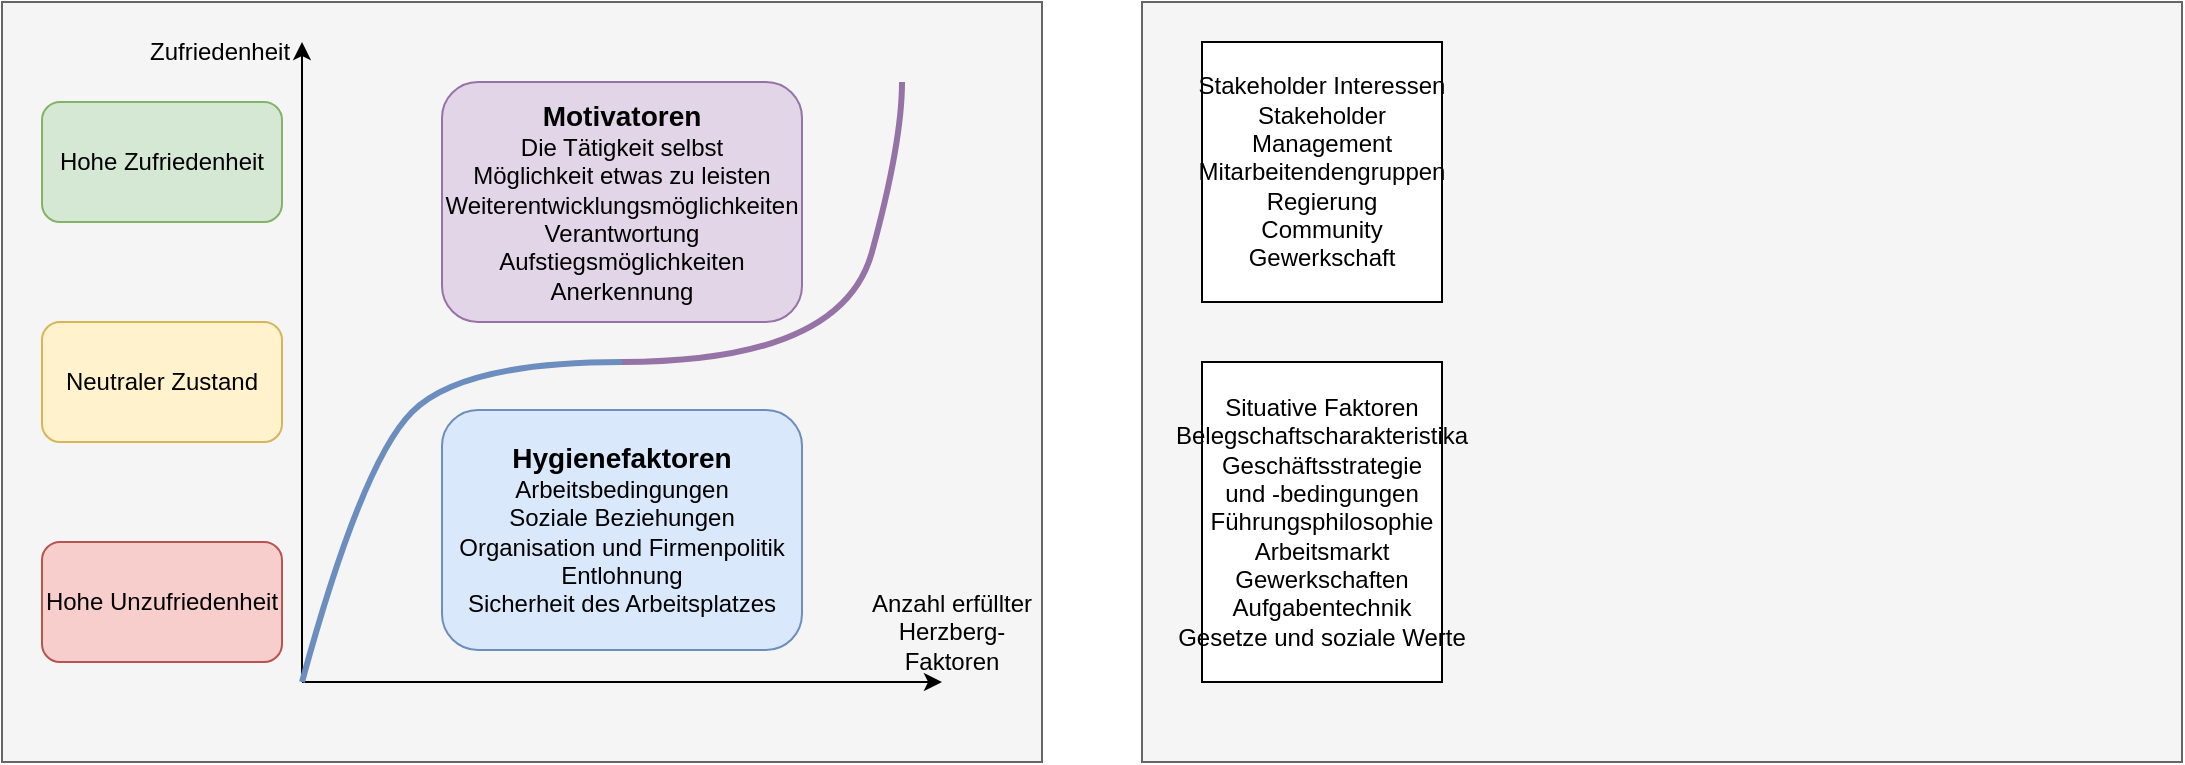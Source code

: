 <mxfile version="20.4.0" type="github">
  <diagram id="uczUBA8_z0O93UVRRs5l" name="Page-1">
    <mxGraphModel dx="1469" dy="727" grid="1" gridSize="10" guides="1" tooltips="1" connect="1" arrows="1" fold="1" page="1" pageScale="1" pageWidth="827" pageHeight="1169" math="0" shadow="0">
      <root>
        <mxCell id="0" />
        <mxCell id="1" parent="0" />
        <mxCell id="PtUw6m8xhyBdWcHQlaFT-12" value="" style="rounded=0;whiteSpace=wrap;html=1;fontSize=12;fillColor=#f5f5f5;fontColor=#333333;strokeColor=#666666;" parent="1" vertex="1">
          <mxGeometry x="-70" y="260" width="520" height="380" as="geometry" />
        </mxCell>
        <mxCell id="PtUw6m8xhyBdWcHQlaFT-4" value="" style="endArrow=classic;html=1;rounded=0;entryX=0.1;entryY=0;entryDx=0;entryDy=0;entryPerimeter=0;" parent="1" edge="1">
          <mxGeometry width="50" height="50" relative="1" as="geometry">
            <mxPoint x="80" y="600" as="sourcePoint" />
            <mxPoint x="80" y="280" as="targetPoint" />
          </mxGeometry>
        </mxCell>
        <mxCell id="PtUw6m8xhyBdWcHQlaFT-5" value="" style="endArrow=classic;html=1;rounded=0;" parent="1" edge="1">
          <mxGeometry width="50" height="50" relative="1" as="geometry">
            <mxPoint x="80" y="600" as="sourcePoint" />
            <mxPoint x="400" y="600" as="targetPoint" />
          </mxGeometry>
        </mxCell>
        <mxCell id="PtUw6m8xhyBdWcHQlaFT-6" value="Hohe Unzufriedenheit" style="rounded=1;whiteSpace=wrap;html=1;fillColor=#f8cecc;strokeColor=#b85450;" parent="1" vertex="1">
          <mxGeometry x="-50" y="530" width="120" height="60" as="geometry" />
        </mxCell>
        <mxCell id="PtUw6m8xhyBdWcHQlaFT-7" value="Neutraler Zustand" style="rounded=1;whiteSpace=wrap;html=1;fillColor=#fff2cc;strokeColor=#d6b656;" parent="1" vertex="1">
          <mxGeometry x="-50" y="420" width="120" height="60" as="geometry" />
        </mxCell>
        <mxCell id="PtUw6m8xhyBdWcHQlaFT-8" value="Hohe Zufriedenheit" style="rounded=1;whiteSpace=wrap;html=1;fillColor=#d5e8d4;strokeColor=#82b366;" parent="1" vertex="1">
          <mxGeometry x="-50" y="310" width="120" height="60" as="geometry" />
        </mxCell>
        <mxCell id="PtUw6m8xhyBdWcHQlaFT-10" value="&lt;div&gt;&lt;font size=&quot;1&quot;&gt;&lt;b style=&quot;font-size: 14px;&quot;&gt;Hygienefaktoren&lt;/b&gt;&lt;/font&gt;&lt;/div&gt;&lt;div&gt;&lt;font style=&quot;font-size: 12px;&quot;&gt;&lt;span style=&quot;&quot;&gt;Arbeitsbedingungen&lt;/span&gt;&lt;/font&gt;&lt;/div&gt;&lt;div&gt;&lt;font style=&quot;font-size: 12px;&quot;&gt;&lt;span style=&quot;&quot;&gt;Soziale Beziehungen&lt;/span&gt;&lt;/font&gt;&lt;/div&gt;&lt;div&gt;&lt;font style=&quot;font-size: 12px;&quot;&gt;&lt;span style=&quot;&quot;&gt;Organisation und Firmenpolitik&lt;/span&gt;&lt;/font&gt;&lt;/div&gt;&lt;div&gt;&lt;font style=&quot;font-size: 12px;&quot;&gt;&lt;span style=&quot;&quot;&gt;Entlohnung&lt;/span&gt;&lt;/font&gt;&lt;/div&gt;&lt;div&gt;&lt;font style=&quot;font-size: 12px;&quot;&gt;&lt;span style=&quot;&quot;&gt;Sicherheit des Arbeitsplatzes&lt;br&gt;&lt;/span&gt;&lt;/font&gt;&lt;/div&gt;" style="rounded=1;whiteSpace=wrap;html=1;fillColor=#dae8fc;strokeColor=#6c8ebf;" parent="1" vertex="1">
          <mxGeometry x="150" y="464" width="180" height="120" as="geometry" />
        </mxCell>
        <mxCell id="PtUw6m8xhyBdWcHQlaFT-11" value="&lt;div&gt;&lt;font size=&quot;1&quot;&gt;&lt;b style=&quot;font-size: 14px;&quot;&gt;Motivatoren&lt;/b&gt;&lt;/font&gt;&lt;/div&gt;Die Tätigkeit selbst&lt;br&gt;&lt;div&gt;&lt;font style=&quot;font-size: 12px;&quot;&gt;&lt;span style=&quot;&quot;&gt;Möglichkeit etwas zu leisten&lt;/span&gt;&lt;/font&gt;&lt;/div&gt;&lt;div&gt;&lt;font style=&quot;font-size: 12px;&quot;&gt;&lt;span style=&quot;&quot;&gt;Weiterentwicklungsmöglichkeiten&lt;/span&gt;&lt;/font&gt;&lt;/div&gt;&lt;div&gt;&lt;font style=&quot;font-size: 12px;&quot;&gt;&lt;span style=&quot;&quot;&gt;Verantwortung&lt;/span&gt;&lt;/font&gt;&lt;/div&gt;&lt;div&gt;&lt;font style=&quot;font-size: 12px;&quot;&gt;&lt;span style=&quot;&quot;&gt;Aufstiegsmöglichkeiten&lt;/span&gt;&lt;/font&gt;&lt;/div&gt;&lt;div&gt;&lt;font style=&quot;font-size: 12px;&quot;&gt;&lt;span style=&quot;&quot;&gt;Anerkennung&lt;br&gt;&lt;/span&gt;&lt;/font&gt;&lt;/div&gt;" style="rounded=1;whiteSpace=wrap;html=1;fillColor=#e1d5e7;strokeColor=#9673a6;" parent="1" vertex="1">
          <mxGeometry x="150" y="300" width="180" height="120" as="geometry" />
        </mxCell>
        <mxCell id="PtUw6m8xhyBdWcHQlaFT-14" value="Zufriedenheit" style="text;html=1;strokeColor=none;fillColor=none;align=center;verticalAlign=middle;whiteSpace=wrap;rounded=0;fontSize=12;" parent="1" vertex="1">
          <mxGeometry x="9" y="270" width="60" height="30" as="geometry" />
        </mxCell>
        <mxCell id="PtUw6m8xhyBdWcHQlaFT-16" value="Anzahl erfüllter Herzberg- Faktoren" style="text;html=1;strokeColor=none;fillColor=none;align=center;verticalAlign=middle;whiteSpace=wrap;rounded=0;fontSize=12;" parent="1" vertex="1">
          <mxGeometry x="360" y="560" width="90" height="30" as="geometry" />
        </mxCell>
        <mxCell id="PtUw6m8xhyBdWcHQlaFT-17" value="" style="curved=1;endArrow=none;html=1;rounded=0;strokeWidth=3;fontSize=12;endFill=0;fillColor=#dae8fc;strokeColor=#6c8ebf;" parent="1" edge="1">
          <mxGeometry width="50" height="50" relative="1" as="geometry">
            <mxPoint x="80" y="600" as="sourcePoint" />
            <mxPoint x="240" y="440" as="targetPoint" />
            <Array as="points">
              <mxPoint x="110" y="490" />
              <mxPoint x="160" y="440" />
            </Array>
          </mxGeometry>
        </mxCell>
        <mxCell id="PtUw6m8xhyBdWcHQlaFT-18" value="" style="curved=1;endArrow=none;html=1;rounded=0;strokeWidth=3;fontSize=12;endFill=0;fillColor=#e1d5e7;strokeColor=#9673a6;" parent="1" edge="1">
          <mxGeometry width="50" height="50" relative="1" as="geometry">
            <mxPoint x="240" y="440" as="sourcePoint" />
            <mxPoint x="380" y="300" as="targetPoint" />
            <Array as="points">
              <mxPoint x="350" y="440" />
              <mxPoint x="380" y="330" />
            </Array>
          </mxGeometry>
        </mxCell>
        <mxCell id="DB7BltHiSx6Nf9oWwGhy-1" value="" style="rounded=0;whiteSpace=wrap;html=1;fontSize=12;fillColor=#f5f5f5;fontColor=#333333;strokeColor=#666666;" vertex="1" parent="1">
          <mxGeometry x="500" y="260" width="520" height="380" as="geometry" />
        </mxCell>
        <mxCell id="DB7BltHiSx6Nf9oWwGhy-2" value="&lt;div&gt;Stakeholder Interessen&lt;/div&gt;&lt;div&gt;Stakeholder Management&lt;/div&gt;&lt;div&gt;Mitarbeitendengruppen&lt;/div&gt;&lt;div&gt;Regierung&lt;/div&gt;&lt;div&gt;Community&lt;/div&gt;&lt;div&gt;Gewerkschaft&lt;br&gt;&lt;/div&gt;" style="rounded=0;whiteSpace=wrap;html=1;" vertex="1" parent="1">
          <mxGeometry x="530" y="280" width="120" height="130" as="geometry" />
        </mxCell>
        <mxCell id="DB7BltHiSx6Nf9oWwGhy-3" value="&lt;div&gt;Situative Faktoren&lt;/div&gt;&lt;div&gt;Belegschaftscharakteristika&lt;/div&gt;&lt;div&gt;Geschäftsstrategie&lt;/div&gt;&lt;div&gt;und -bedingungen&lt;/div&gt;&lt;div&gt;Führungsphilosophie&lt;/div&gt;&lt;div&gt;Arbeitsmarkt&lt;/div&gt;&lt;div&gt;Gewerkschaften&lt;/div&gt;&lt;div&gt;Aufgabentechnik&lt;/div&gt;&lt;div&gt;Gesetze und soziale Werte&lt;br&gt;&lt;/div&gt;" style="rounded=0;whiteSpace=wrap;html=1;" vertex="1" parent="1">
          <mxGeometry x="530" y="440" width="120" height="160" as="geometry" />
        </mxCell>
      </root>
    </mxGraphModel>
  </diagram>
</mxfile>
